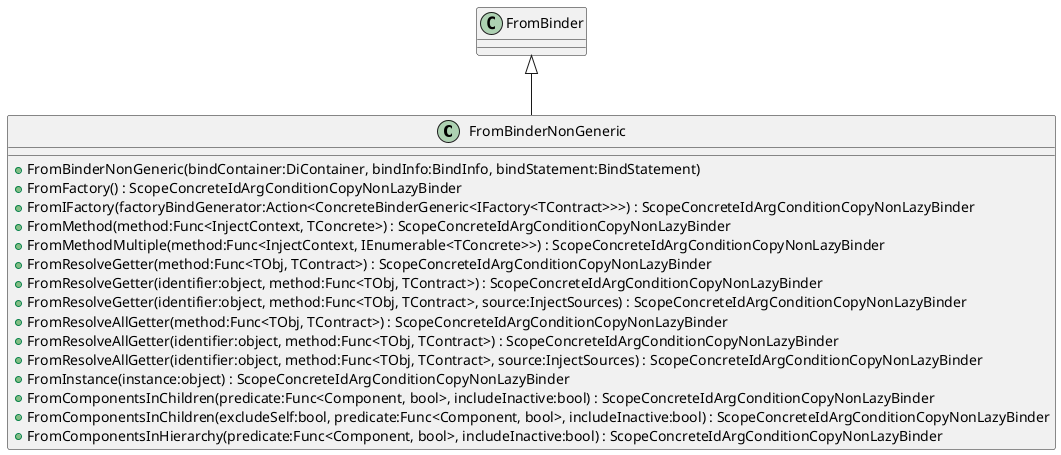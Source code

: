 @startuml
class FromBinderNonGeneric {
    + FromBinderNonGeneric(bindContainer:DiContainer, bindInfo:BindInfo, bindStatement:BindStatement)
    + FromFactory() : ScopeConcreteIdArgConditionCopyNonLazyBinder
    + FromIFactory(factoryBindGenerator:Action<ConcreteBinderGeneric<IFactory<TContract>>>) : ScopeConcreteIdArgConditionCopyNonLazyBinder
    + FromMethod(method:Func<InjectContext, TConcrete>) : ScopeConcreteIdArgConditionCopyNonLazyBinder
    + FromMethodMultiple(method:Func<InjectContext, IEnumerable<TConcrete>>) : ScopeConcreteIdArgConditionCopyNonLazyBinder
    + FromResolveGetter(method:Func<TObj, TContract>) : ScopeConcreteIdArgConditionCopyNonLazyBinder
    + FromResolveGetter(identifier:object, method:Func<TObj, TContract>) : ScopeConcreteIdArgConditionCopyNonLazyBinder
    + FromResolveGetter(identifier:object, method:Func<TObj, TContract>, source:InjectSources) : ScopeConcreteIdArgConditionCopyNonLazyBinder
    + FromResolveAllGetter(method:Func<TObj, TContract>) : ScopeConcreteIdArgConditionCopyNonLazyBinder
    + FromResolveAllGetter(identifier:object, method:Func<TObj, TContract>) : ScopeConcreteIdArgConditionCopyNonLazyBinder
    + FromResolveAllGetter(identifier:object, method:Func<TObj, TContract>, source:InjectSources) : ScopeConcreteIdArgConditionCopyNonLazyBinder
    + FromInstance(instance:object) : ScopeConcreteIdArgConditionCopyNonLazyBinder
    + FromComponentsInChildren(predicate:Func<Component, bool>, includeInactive:bool) : ScopeConcreteIdArgConditionCopyNonLazyBinder
    + FromComponentsInChildren(excludeSelf:bool, predicate:Func<Component, bool>, includeInactive:bool) : ScopeConcreteIdArgConditionCopyNonLazyBinder
    + FromComponentsInHierarchy(predicate:Func<Component, bool>, includeInactive:bool) : ScopeConcreteIdArgConditionCopyNonLazyBinder
}
FromBinder <|-- FromBinderNonGeneric
@enduml
